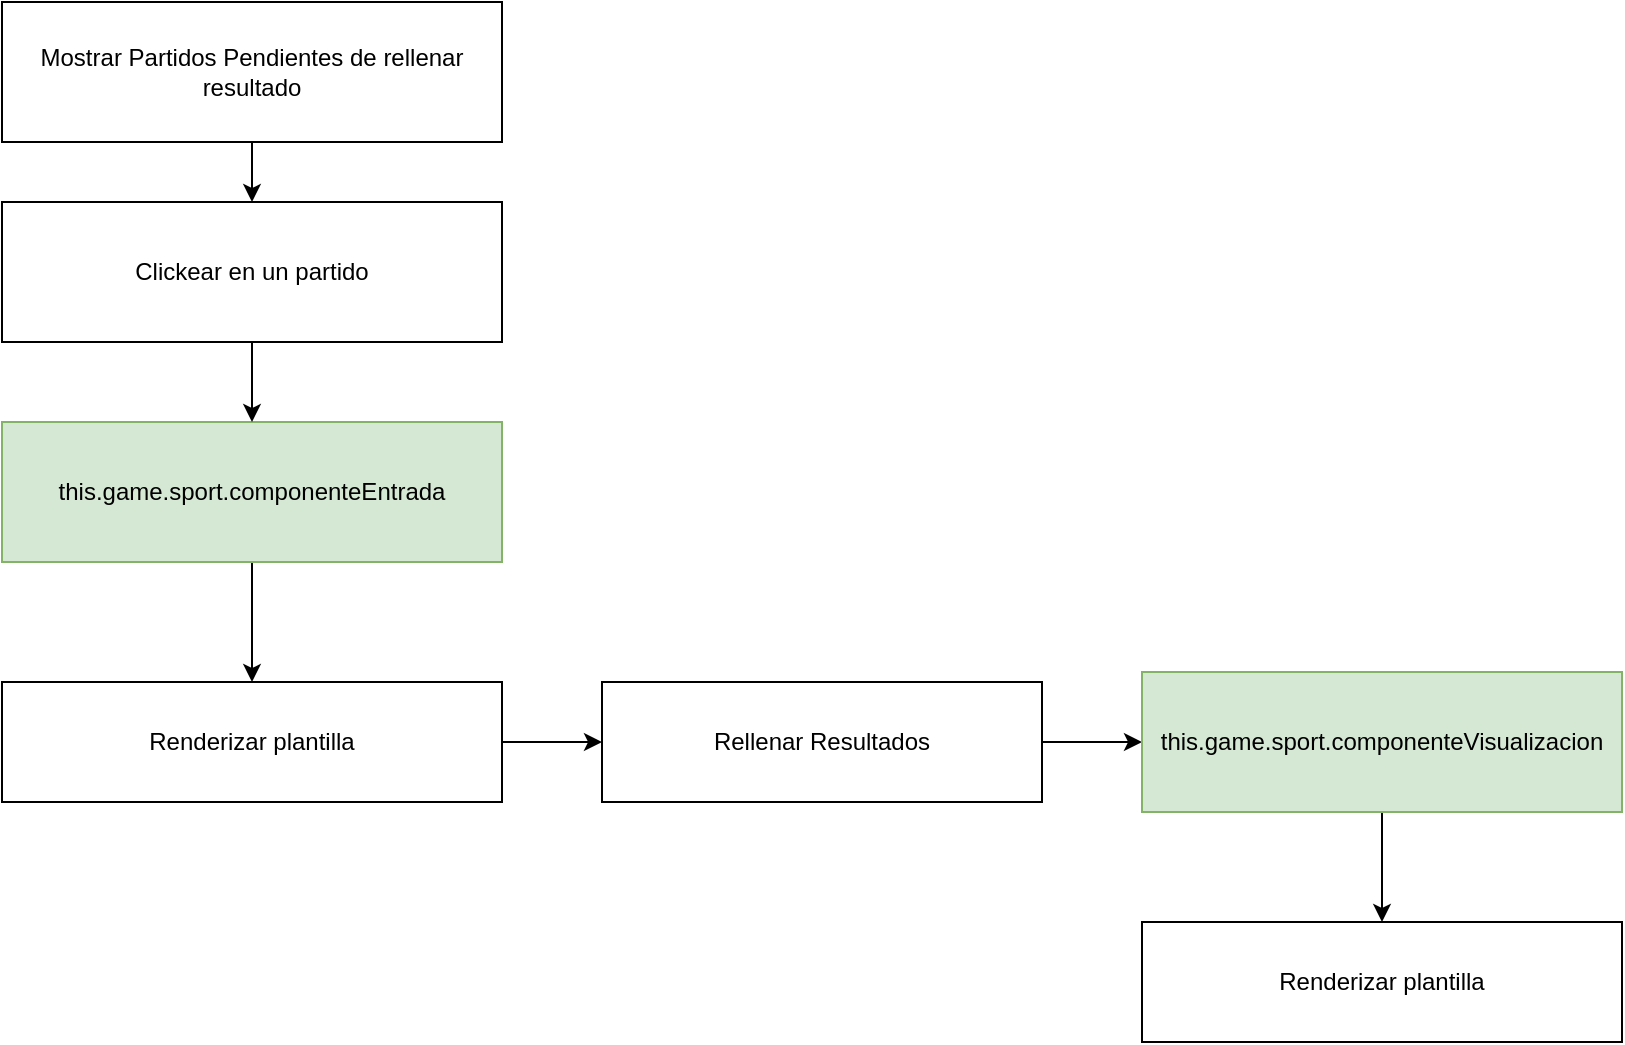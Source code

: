 <mxfile version="10.7.5" type="device"><diagram id="7Wv2AmQvZBBWRATs7E_2" name="Page-1"><mxGraphModel dx="918" dy="1701" grid="1" gridSize="10" guides="1" tooltips="1" connect="1" arrows="1" fold="1" page="1" pageScale="1" pageWidth="827" pageHeight="1169" math="0" shadow="0"><root><mxCell id="0"/><mxCell id="1" parent="0"/><mxCell id="0TxZG6OJ_rxbjiSz9SbA-1" value="Renderizar plantilla" style="rounded=0;whiteSpace=wrap;html=1;" parent="1" vertex="1"><mxGeometry x="30" y="150" width="250" height="60" as="geometry"/></mxCell><mxCell id="bDveayajgV7R3f-Abn1s-5" style="edgeStyle=orthogonalEdgeStyle;rounded=0;orthogonalLoop=1;jettySize=auto;html=1;exitX=0.5;exitY=1;exitDx=0;exitDy=0;" edge="1" parent="1" source="0TxZG6OJ_rxbjiSz9SbA-5" target="0TxZG6OJ_rxbjiSz9SbA-1"><mxGeometry relative="1" as="geometry"/></mxCell><mxCell id="0TxZG6OJ_rxbjiSz9SbA-5" value="this.game.sport.componenteEntrada&lt;br&gt;" style="rounded=0;whiteSpace=wrap;html=1;fillColor=#d5e8d4;strokeColor=#82b366;" parent="1" vertex="1"><mxGeometry x="30" y="20" width="250" height="70" as="geometry"/></mxCell><mxCell id="bDveayajgV7R3f-Abn1s-3" style="edgeStyle=orthogonalEdgeStyle;rounded=0;orthogonalLoop=1;jettySize=auto;html=1;exitX=0.5;exitY=1;exitDx=0;exitDy=0;" edge="1" parent="1" source="0TxZG6OJ_rxbjiSz9SbA-8" target="0TxZG6OJ_rxbjiSz9SbA-9"><mxGeometry relative="1" as="geometry"/></mxCell><mxCell id="0TxZG6OJ_rxbjiSz9SbA-8" value="Mostrar Partidos Pendientes de rellenar resultado" style="rounded=0;whiteSpace=wrap;html=1;" parent="1" vertex="1"><mxGeometry x="30" y="-190" width="250" height="70" as="geometry"/></mxCell><mxCell id="bDveayajgV7R3f-Abn1s-4" style="edgeStyle=orthogonalEdgeStyle;rounded=0;orthogonalLoop=1;jettySize=auto;html=1;exitX=0.5;exitY=1;exitDx=0;exitDy=0;" edge="1" parent="1" source="0TxZG6OJ_rxbjiSz9SbA-9" target="0TxZG6OJ_rxbjiSz9SbA-5"><mxGeometry relative="1" as="geometry"/></mxCell><mxCell id="0TxZG6OJ_rxbjiSz9SbA-9" value="Clickear en un partido" style="rounded=0;whiteSpace=wrap;html=1;" parent="1" vertex="1"><mxGeometry x="30" y="-90" width="250" height="70" as="geometry"/></mxCell><mxCell id="0TxZG6OJ_rxbjiSz9SbA-14" value="Rellenar Resultados" style="rounded=0;whiteSpace=wrap;html=1;" parent="1" vertex="1"><mxGeometry x="330" y="150" width="220" height="60" as="geometry"/></mxCell><mxCell id="0TxZG6OJ_rxbjiSz9SbA-17" value="" style="endArrow=classic;html=1;entryX=0;entryY=0.5;entryDx=0;entryDy=0;exitX=1;exitY=0.5;exitDx=0;exitDy=0;" parent="1" source="0TxZG6OJ_rxbjiSz9SbA-1" target="0TxZG6OJ_rxbjiSz9SbA-14" edge="1"><mxGeometry width="50" height="50" relative="1" as="geometry"><mxPoint x="50" y="300" as="sourcePoint"/><mxPoint x="100" y="250" as="targetPoint"/></mxGeometry></mxCell><mxCell id="0TxZG6OJ_rxbjiSz9SbA-19" value="" style="endArrow=classic;html=1;exitX=1;exitY=0.5;exitDx=0;exitDy=0;entryX=0;entryY=0.5;entryDx=0;entryDy=0;" parent="1" source="0TxZG6OJ_rxbjiSz9SbA-14" target="0TxZG6OJ_rxbjiSz9SbA-26" edge="1"><mxGeometry width="50" height="50" relative="1" as="geometry"><mxPoint x="50" y="300" as="sourcePoint"/><mxPoint x="600" y="190" as="targetPoint"/></mxGeometry></mxCell><mxCell id="0TxZG6OJ_rxbjiSz9SbA-23" value="Renderizar plantilla" style="rounded=0;whiteSpace=wrap;html=1;" parent="1" vertex="1"><mxGeometry x="600" y="270" width="240" height="60" as="geometry"/></mxCell><mxCell id="bDveayajgV7R3f-Abn1s-8" style="edgeStyle=orthogonalEdgeStyle;rounded=0;orthogonalLoop=1;jettySize=auto;html=1;exitX=0.5;exitY=1;exitDx=0;exitDy=0;entryX=0.5;entryY=0;entryDx=0;entryDy=0;" edge="1" parent="1" source="0TxZG6OJ_rxbjiSz9SbA-26" target="0TxZG6OJ_rxbjiSz9SbA-23"><mxGeometry relative="1" as="geometry"/></mxCell><mxCell id="0TxZG6OJ_rxbjiSz9SbA-26" value="this.game.sport.componenteVisualizacion&lt;br&gt;" style="rounded=0;whiteSpace=wrap;html=1;fillColor=#d5e8d4;strokeColor=#82b366;" parent="1" vertex="1"><mxGeometry x="600" y="145" width="240" height="70" as="geometry"/></mxCell></root></mxGraphModel></diagram></mxfile>